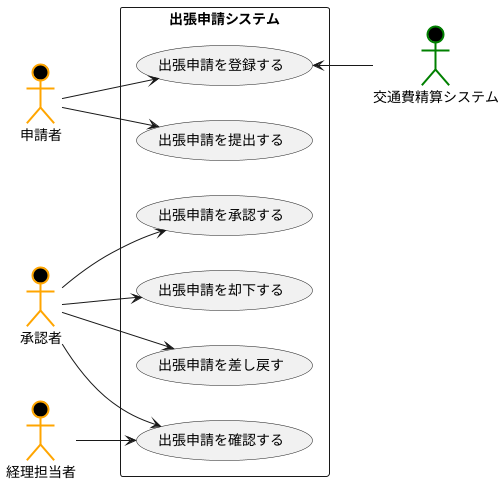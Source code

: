 @startuml 演習2-1
left to right direction
actor 申請者 #000000;line:Orange;line.bold;
actor 承認者 #000000;line:Orange;line.bold;
actor 経理担当者 #000000;line:Orange;line.bold;
actor 交通費精算システム #000000;line:Green;line.bold;
rectangle 出張申請システム {
usecase 出張申請を登録する
usecase 出張申請を提出する
usecase 出張申請を承認する
usecase 出張申請を却下する
usecase 出張申請を差し戻す
usecase 出張申請を確認する
}
申請者 -->出張申請を登録する
申請者 -->出張申請を提出する
承認者 -->出張申請を承認する
承認者 -->出張申請を却下する
承認者 -->出張申請を差し戻す
承認者 -->出張申請を確認する
経理担当者 -->出張申請を確認する
出張申請を登録する <-- 交通費精算システム
@enduml